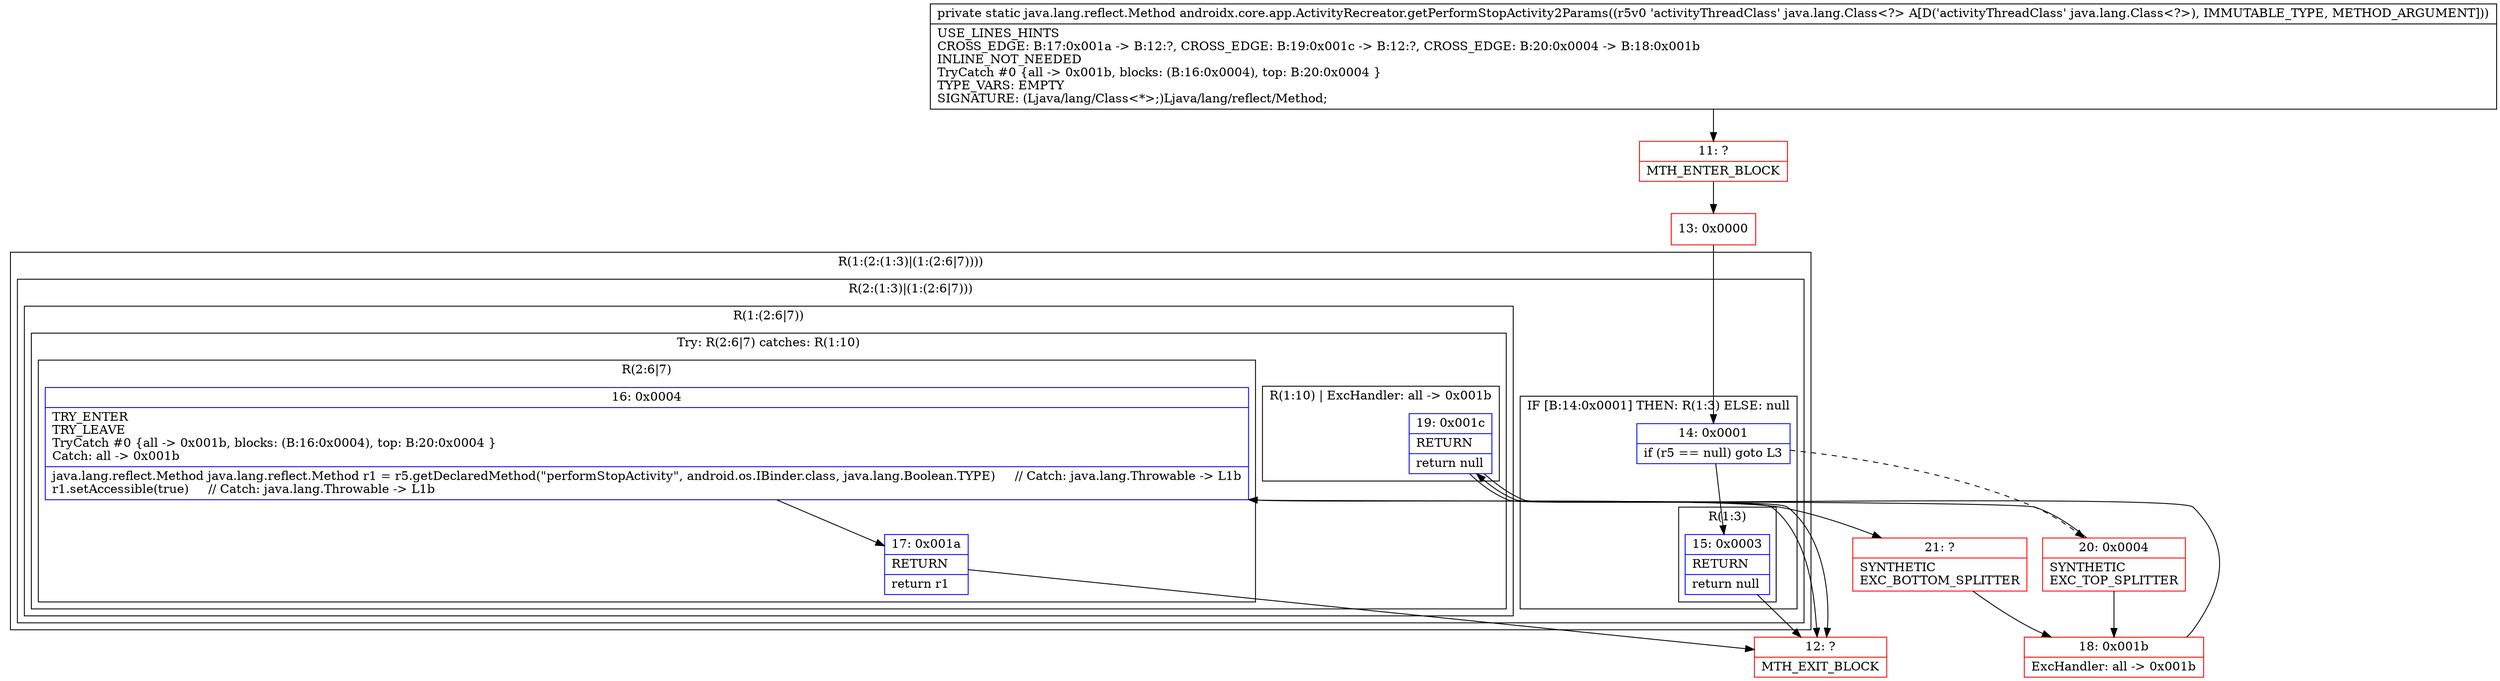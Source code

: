 digraph "CFG forandroidx.core.app.ActivityRecreator.getPerformStopActivity2Params(Ljava\/lang\/Class;)Ljava\/lang\/reflect\/Method;" {
subgraph cluster_Region_1274301997 {
label = "R(1:(2:(1:3)|(1:(2:6|7))))";
node [shape=record,color=blue];
subgraph cluster_Region_149040053 {
label = "R(2:(1:3)|(1:(2:6|7)))";
node [shape=record,color=blue];
subgraph cluster_IfRegion_973235610 {
label = "IF [B:14:0x0001] THEN: R(1:3) ELSE: null";
node [shape=record,color=blue];
Node_14 [shape=record,label="{14\:\ 0x0001|if (r5 == null) goto L3\l}"];
subgraph cluster_Region_2068468061 {
label = "R(1:3)";
node [shape=record,color=blue];
Node_15 [shape=record,label="{15\:\ 0x0003|RETURN\l|return null\l}"];
}
}
subgraph cluster_Region_304540991 {
label = "R(1:(2:6|7))";
node [shape=record,color=blue];
subgraph cluster_TryCatchRegion_192992077 {
label = "Try: R(2:6|7) catches: R(1:10)";
node [shape=record,color=blue];
subgraph cluster_Region_374424764 {
label = "R(2:6|7)";
node [shape=record,color=blue];
Node_16 [shape=record,label="{16\:\ 0x0004|TRY_ENTER\lTRY_LEAVE\lTryCatch #0 \{all \-\> 0x001b, blocks: (B:16:0x0004), top: B:20:0x0004 \}\lCatch: all \-\> 0x001b\l|java.lang.reflect.Method java.lang.reflect.Method r1 = r5.getDeclaredMethod(\"performStopActivity\", android.os.IBinder.class, java.lang.Boolean.TYPE)     \/\/ Catch: java.lang.Throwable \-\> L1b\lr1.setAccessible(true)     \/\/ Catch: java.lang.Throwable \-\> L1b\l}"];
Node_17 [shape=record,label="{17\:\ 0x001a|RETURN\l|return r1\l}"];
}
subgraph cluster_Region_570902802 {
label = "R(1:10) | ExcHandler: all \-\> 0x001b\l";
node [shape=record,color=blue];
Node_19 [shape=record,label="{19\:\ 0x001c|RETURN\l|return null\l}"];
}
}
}
}
}
subgraph cluster_Region_570902802 {
label = "R(1:10) | ExcHandler: all \-\> 0x001b\l";
node [shape=record,color=blue];
Node_19 [shape=record,label="{19\:\ 0x001c|RETURN\l|return null\l}"];
}
Node_11 [shape=record,color=red,label="{11\:\ ?|MTH_ENTER_BLOCK\l}"];
Node_13 [shape=record,color=red,label="{13\:\ 0x0000}"];
Node_12 [shape=record,color=red,label="{12\:\ ?|MTH_EXIT_BLOCK\l}"];
Node_20 [shape=record,color=red,label="{20\:\ 0x0004|SYNTHETIC\lEXC_TOP_SPLITTER\l}"];
Node_21 [shape=record,color=red,label="{21\:\ ?|SYNTHETIC\lEXC_BOTTOM_SPLITTER\l}"];
Node_18 [shape=record,color=red,label="{18\:\ 0x001b|ExcHandler: all \-\> 0x001b\l}"];
MethodNode[shape=record,label="{private static java.lang.reflect.Method androidx.core.app.ActivityRecreator.getPerformStopActivity2Params((r5v0 'activityThreadClass' java.lang.Class\<?\> A[D('activityThreadClass' java.lang.Class\<?\>), IMMUTABLE_TYPE, METHOD_ARGUMENT]))  | USE_LINES_HINTS\lCROSS_EDGE: B:17:0x001a \-\> B:12:?, CROSS_EDGE: B:19:0x001c \-\> B:12:?, CROSS_EDGE: B:20:0x0004 \-\> B:18:0x001b\lINLINE_NOT_NEEDED\lTryCatch #0 \{all \-\> 0x001b, blocks: (B:16:0x0004), top: B:20:0x0004 \}\lTYPE_VARS: EMPTY\lSIGNATURE: (Ljava\/lang\/Class\<*\>;)Ljava\/lang\/reflect\/Method;\l}"];
MethodNode -> Node_11;Node_14 -> Node_15;
Node_14 -> Node_20[style=dashed];
Node_15 -> Node_12;
Node_16 -> Node_17;
Node_16 -> Node_21;
Node_17 -> Node_12;
Node_19 -> Node_12;
Node_19 -> Node_12;
Node_11 -> Node_13;
Node_13 -> Node_14;
Node_20 -> Node_16;
Node_20 -> Node_18;
Node_21 -> Node_18;
Node_18 -> Node_19;
}

